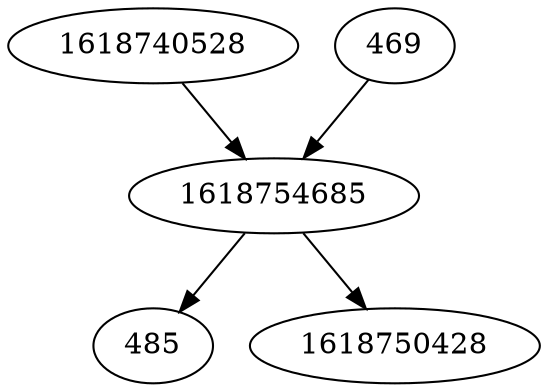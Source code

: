 strict digraph  {
485;
1618740528;
469;
1618750428;
1618754685;
1618740528 -> 1618754685;
469 -> 1618754685;
1618754685 -> 485;
1618754685 -> 1618750428;
}
